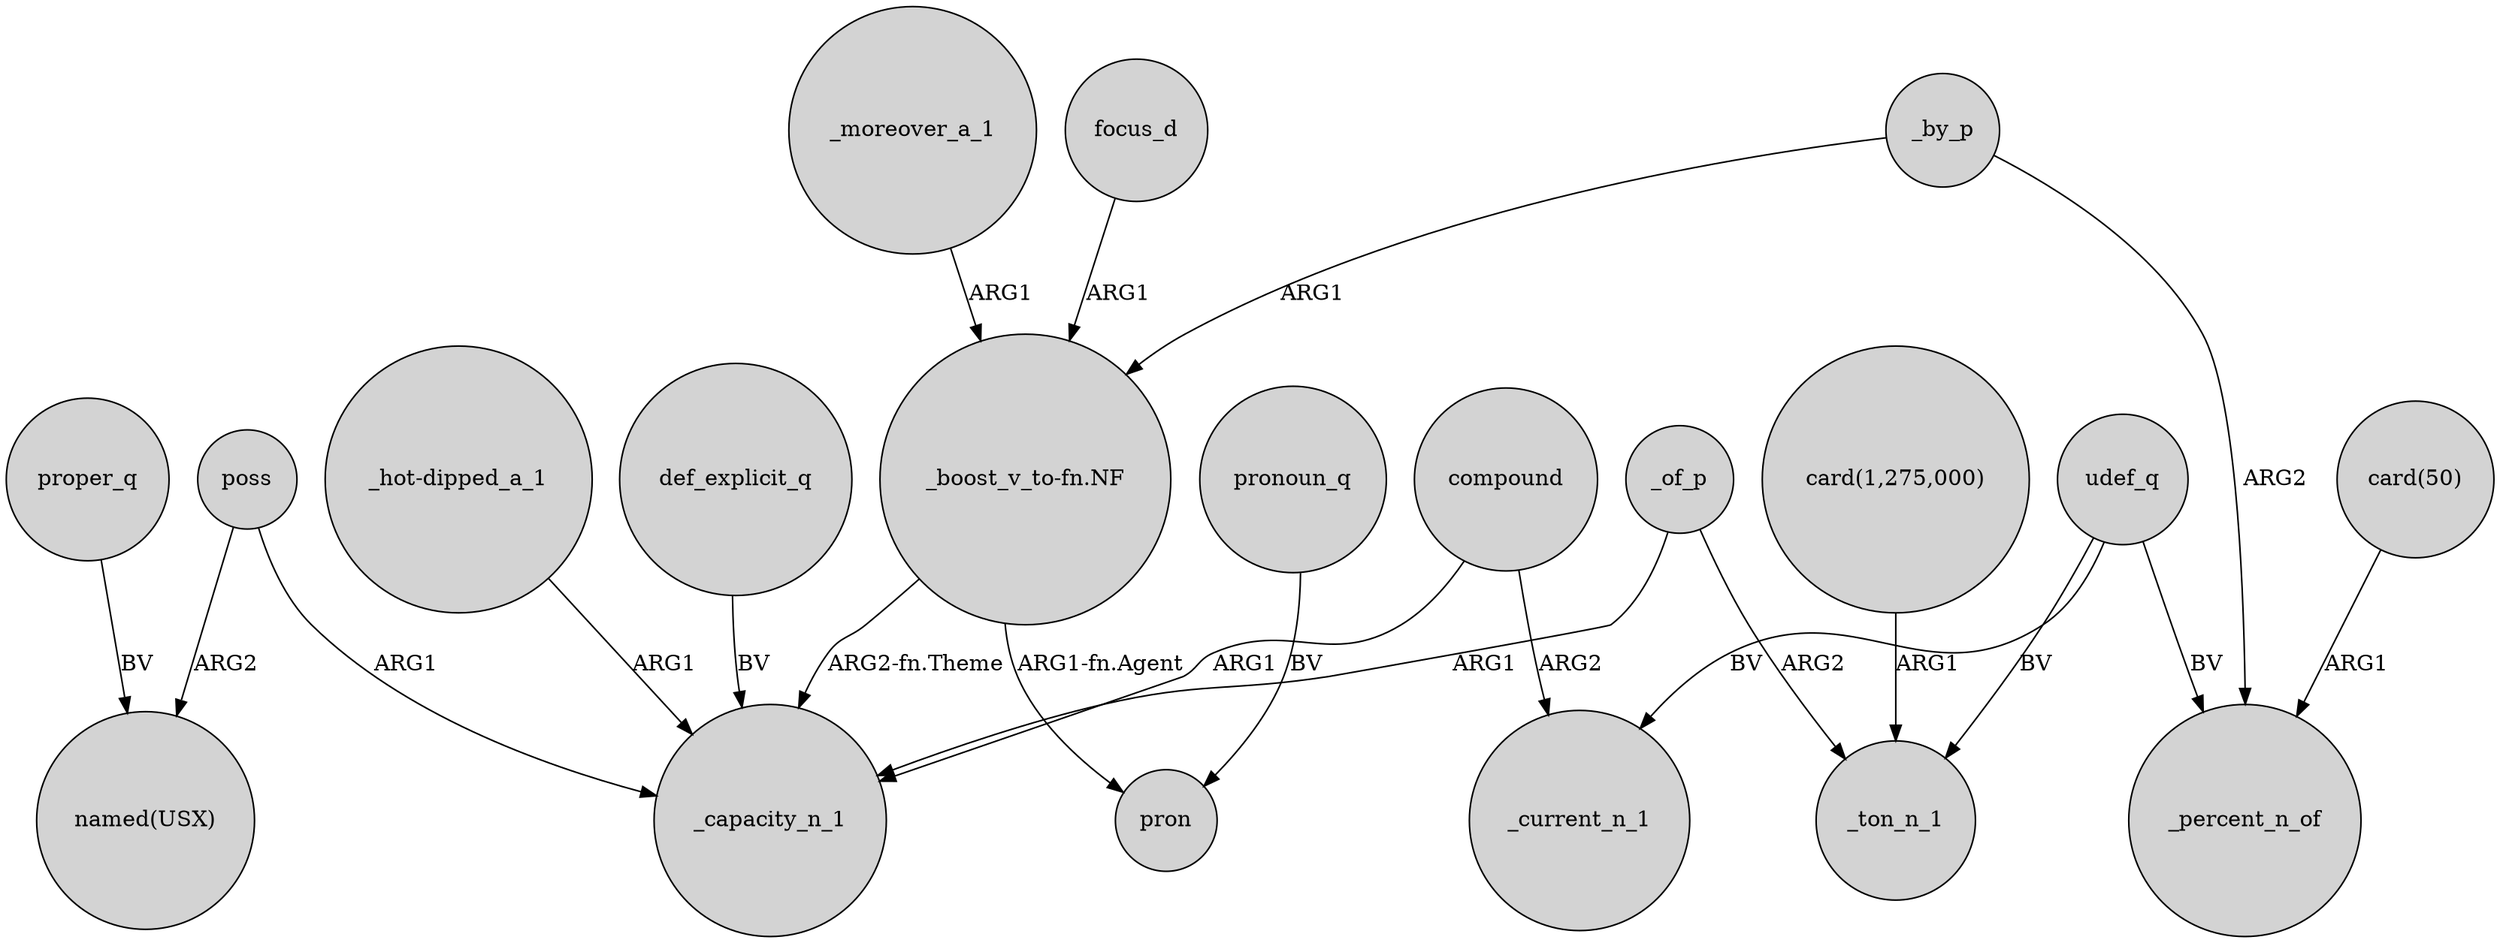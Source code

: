 digraph {
	node [shape=circle style=filled]
	compound -> _capacity_n_1 [label=ARG1]
	poss -> "named(USX)" [label=ARG2]
	compound -> _current_n_1 [label=ARG2]
	_by_p -> _percent_n_of [label=ARG2]
	_moreover_a_1 -> "_boost_v_to-fn.NF" [label=ARG1]
	_of_p -> _capacity_n_1 [label=ARG1]
	pronoun_q -> pron [label=BV]
	"card(50)" -> _percent_n_of [label=ARG1]
	focus_d -> "_boost_v_to-fn.NF" [label=ARG1]
	"_boost_v_to-fn.NF" -> pron [label="ARG1-fn.Agent"]
	def_explicit_q -> _capacity_n_1 [label=BV]
	"_hot-dipped_a_1" -> _capacity_n_1 [label=ARG1]
	proper_q -> "named(USX)" [label=BV]
	poss -> _capacity_n_1 [label=ARG1]
	udef_q -> _current_n_1 [label=BV]
	"card(1,275,000)" -> _ton_n_1 [label=ARG1]
	"_boost_v_to-fn.NF" -> _capacity_n_1 [label="ARG2-fn.Theme"]
	udef_q -> _percent_n_of [label=BV]
	_by_p -> "_boost_v_to-fn.NF" [label=ARG1]
	udef_q -> _ton_n_1 [label=BV]
	_of_p -> _ton_n_1 [label=ARG2]
}
